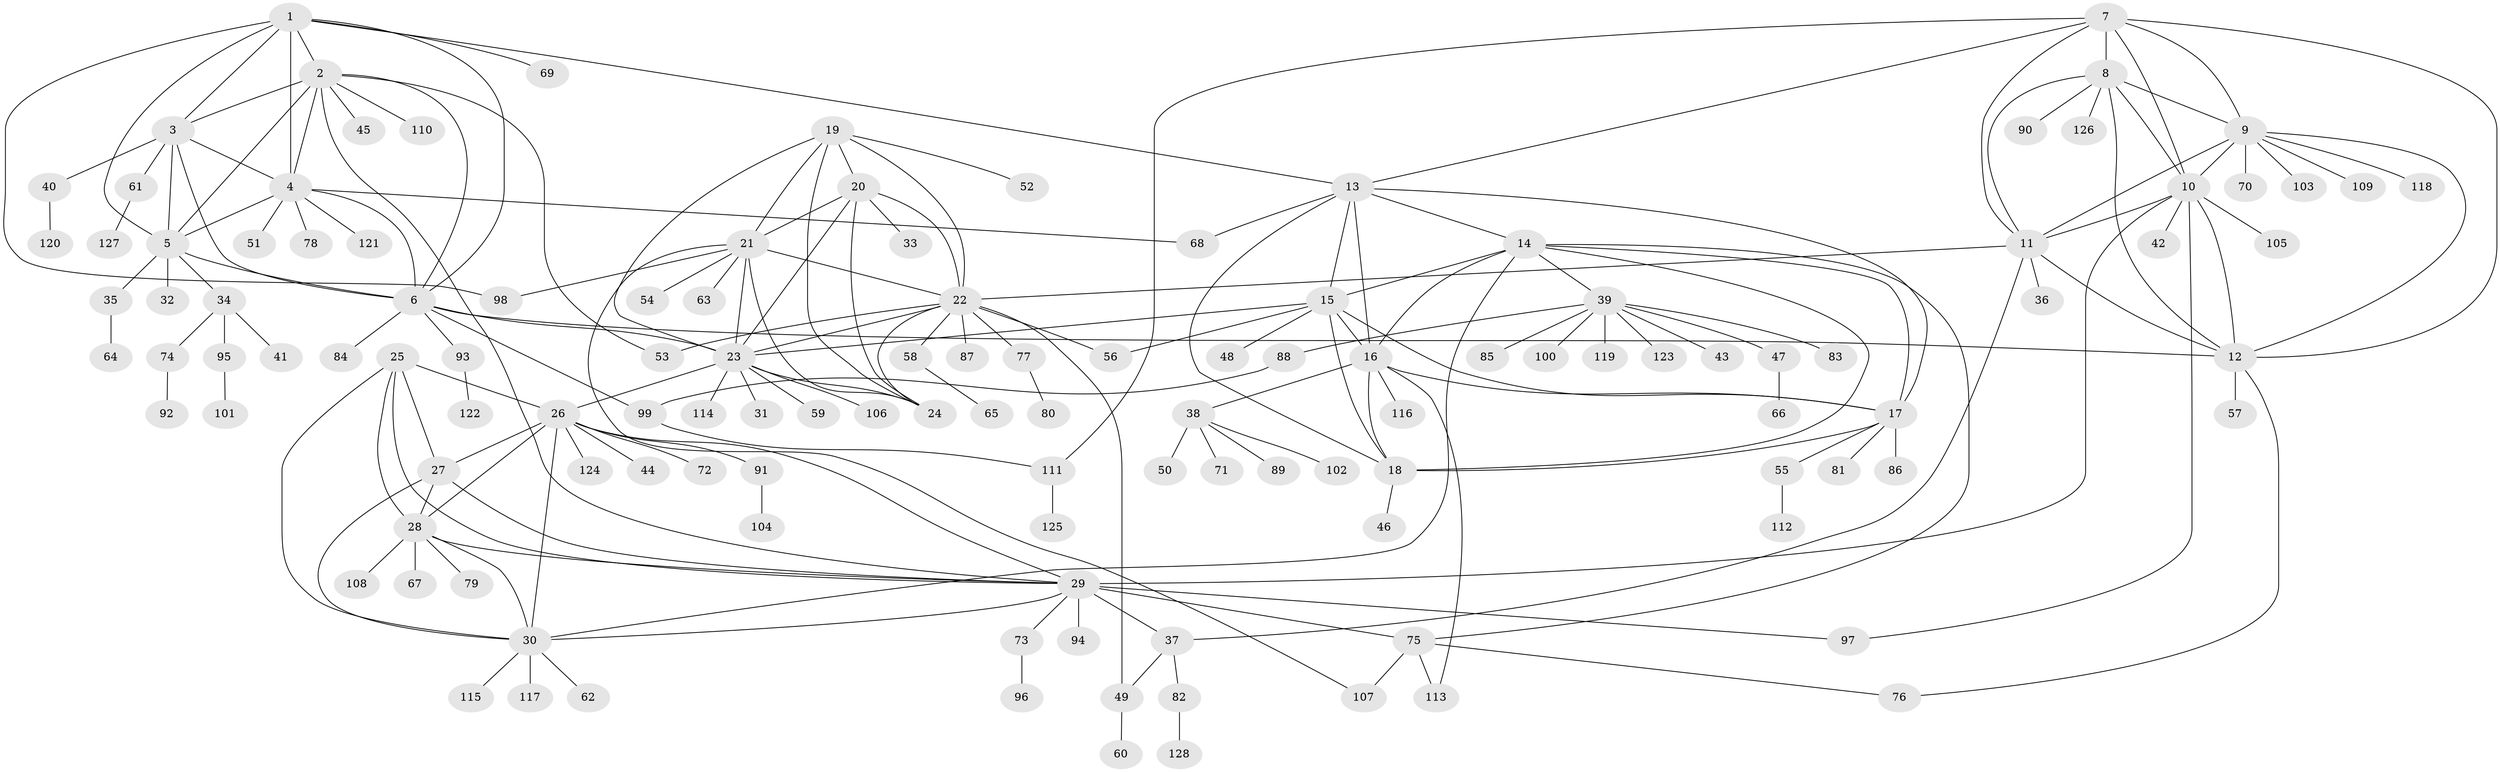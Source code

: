 // coarse degree distribution, {8: 0.0625, 1: 0.546875, 5: 0.0625, 7: 0.078125, 4: 0.0625, 9: 0.015625, 2: 0.09375, 3: 0.03125, 6: 0.03125, 11: 0.015625}
// Generated by graph-tools (version 1.1) at 2025/37/03/04/25 23:37:51]
// undirected, 128 vertices, 196 edges
graph export_dot {
  node [color=gray90,style=filled];
  1;
  2;
  3;
  4;
  5;
  6;
  7;
  8;
  9;
  10;
  11;
  12;
  13;
  14;
  15;
  16;
  17;
  18;
  19;
  20;
  21;
  22;
  23;
  24;
  25;
  26;
  27;
  28;
  29;
  30;
  31;
  32;
  33;
  34;
  35;
  36;
  37;
  38;
  39;
  40;
  41;
  42;
  43;
  44;
  45;
  46;
  47;
  48;
  49;
  50;
  51;
  52;
  53;
  54;
  55;
  56;
  57;
  58;
  59;
  60;
  61;
  62;
  63;
  64;
  65;
  66;
  67;
  68;
  69;
  70;
  71;
  72;
  73;
  74;
  75;
  76;
  77;
  78;
  79;
  80;
  81;
  82;
  83;
  84;
  85;
  86;
  87;
  88;
  89;
  90;
  91;
  92;
  93;
  94;
  95;
  96;
  97;
  98;
  99;
  100;
  101;
  102;
  103;
  104;
  105;
  106;
  107;
  108;
  109;
  110;
  111;
  112;
  113;
  114;
  115;
  116;
  117;
  118;
  119;
  120;
  121;
  122;
  123;
  124;
  125;
  126;
  127;
  128;
  1 -- 2;
  1 -- 3;
  1 -- 4;
  1 -- 5;
  1 -- 6;
  1 -- 13;
  1 -- 69;
  1 -- 98;
  2 -- 3;
  2 -- 4;
  2 -- 5;
  2 -- 6;
  2 -- 29;
  2 -- 45;
  2 -- 53;
  2 -- 110;
  3 -- 4;
  3 -- 5;
  3 -- 6;
  3 -- 40;
  3 -- 61;
  4 -- 5;
  4 -- 6;
  4 -- 51;
  4 -- 68;
  4 -- 78;
  4 -- 121;
  5 -- 6;
  5 -- 32;
  5 -- 34;
  5 -- 35;
  6 -- 12;
  6 -- 23;
  6 -- 84;
  6 -- 93;
  6 -- 99;
  7 -- 8;
  7 -- 9;
  7 -- 10;
  7 -- 11;
  7 -- 12;
  7 -- 13;
  7 -- 111;
  8 -- 9;
  8 -- 10;
  8 -- 11;
  8 -- 12;
  8 -- 90;
  8 -- 126;
  9 -- 10;
  9 -- 11;
  9 -- 12;
  9 -- 70;
  9 -- 103;
  9 -- 109;
  9 -- 118;
  10 -- 11;
  10 -- 12;
  10 -- 29;
  10 -- 42;
  10 -- 97;
  10 -- 105;
  11 -- 12;
  11 -- 22;
  11 -- 36;
  11 -- 37;
  12 -- 57;
  12 -- 76;
  13 -- 14;
  13 -- 15;
  13 -- 16;
  13 -- 17;
  13 -- 18;
  13 -- 68;
  14 -- 15;
  14 -- 16;
  14 -- 17;
  14 -- 18;
  14 -- 30;
  14 -- 39;
  14 -- 75;
  15 -- 16;
  15 -- 17;
  15 -- 18;
  15 -- 23;
  15 -- 48;
  15 -- 56;
  16 -- 17;
  16 -- 18;
  16 -- 38;
  16 -- 113;
  16 -- 116;
  17 -- 18;
  17 -- 55;
  17 -- 81;
  17 -- 86;
  18 -- 46;
  19 -- 20;
  19 -- 21;
  19 -- 22;
  19 -- 23;
  19 -- 24;
  19 -- 52;
  20 -- 21;
  20 -- 22;
  20 -- 23;
  20 -- 24;
  20 -- 33;
  21 -- 22;
  21 -- 23;
  21 -- 24;
  21 -- 54;
  21 -- 63;
  21 -- 98;
  21 -- 107;
  22 -- 23;
  22 -- 24;
  22 -- 49;
  22 -- 53;
  22 -- 56;
  22 -- 58;
  22 -- 77;
  22 -- 87;
  23 -- 24;
  23 -- 26;
  23 -- 31;
  23 -- 59;
  23 -- 106;
  23 -- 114;
  25 -- 26;
  25 -- 27;
  25 -- 28;
  25 -- 29;
  25 -- 30;
  26 -- 27;
  26 -- 28;
  26 -- 29;
  26 -- 30;
  26 -- 44;
  26 -- 72;
  26 -- 91;
  26 -- 124;
  27 -- 28;
  27 -- 29;
  27 -- 30;
  28 -- 29;
  28 -- 30;
  28 -- 67;
  28 -- 79;
  28 -- 108;
  29 -- 30;
  29 -- 37;
  29 -- 73;
  29 -- 75;
  29 -- 94;
  29 -- 97;
  30 -- 62;
  30 -- 115;
  30 -- 117;
  34 -- 41;
  34 -- 74;
  34 -- 95;
  35 -- 64;
  37 -- 49;
  37 -- 82;
  38 -- 50;
  38 -- 71;
  38 -- 89;
  38 -- 102;
  39 -- 43;
  39 -- 47;
  39 -- 83;
  39 -- 85;
  39 -- 88;
  39 -- 100;
  39 -- 119;
  39 -- 123;
  40 -- 120;
  47 -- 66;
  49 -- 60;
  55 -- 112;
  58 -- 65;
  61 -- 127;
  73 -- 96;
  74 -- 92;
  75 -- 76;
  75 -- 107;
  75 -- 113;
  77 -- 80;
  82 -- 128;
  88 -- 99;
  91 -- 104;
  93 -- 122;
  95 -- 101;
  99 -- 111;
  111 -- 125;
}
